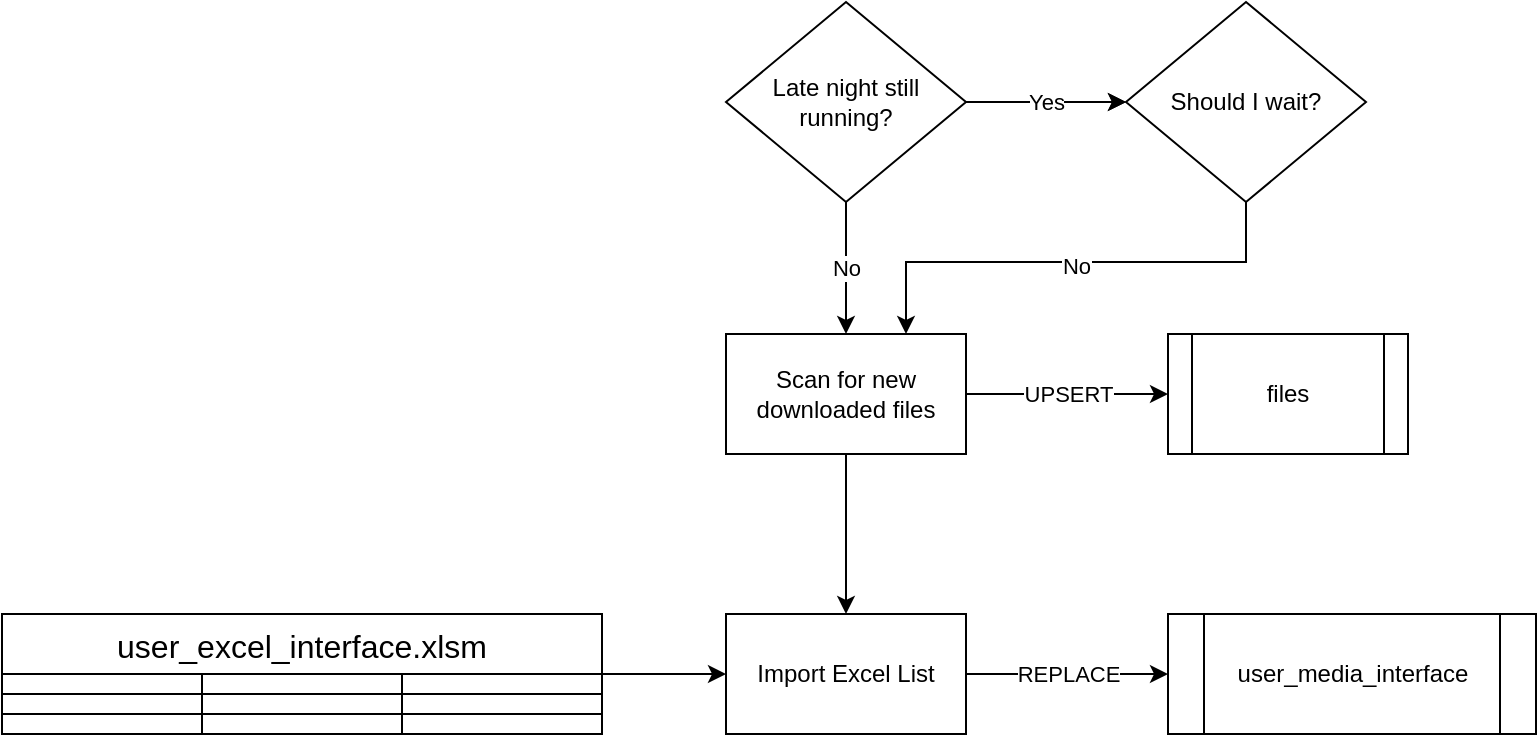 <mxfile version="22.1.2" type="device">
  <diagram id="vQOAEvg_pV3OeTKu6UQo" name="Early Morning">
    <mxGraphModel dx="2058" dy="1198" grid="1" gridSize="10" guides="1" tooltips="1" connect="1" arrows="1" fold="1" page="1" pageScale="1" pageWidth="850" pageHeight="1100" math="0" shadow="0">
      <root>
        <mxCell id="0" />
        <mxCell id="1" parent="0" />
        <mxCell id="pRlnWTaC3h9rh6URU6XM-3" value="" style="edgeStyle=orthogonalEdgeStyle;rounded=0;orthogonalLoop=1;jettySize=auto;html=1;" parent="1" source="pRlnWTaC3h9rh6URU6XM-1" target="pRlnWTaC3h9rh6URU6XM-2" edge="1">
          <mxGeometry relative="1" as="geometry" />
        </mxCell>
        <mxCell id="pRlnWTaC3h9rh6URU6XM-4" value="Yes" style="edgeStyle=orthogonalEdgeStyle;rounded=0;orthogonalLoop=1;jettySize=auto;html=1;" parent="1" source="pRlnWTaC3h9rh6URU6XM-1" target="pRlnWTaC3h9rh6URU6XM-2" edge="1">
          <mxGeometry relative="1" as="geometry" />
        </mxCell>
        <mxCell id="pRlnWTaC3h9rh6URU6XM-6" value="No" style="edgeStyle=orthogonalEdgeStyle;rounded=0;orthogonalLoop=1;jettySize=auto;html=1;" parent="1" source="pRlnWTaC3h9rh6URU6XM-1" target="pRlnWTaC3h9rh6URU6XM-5" edge="1">
          <mxGeometry relative="1" as="geometry" />
        </mxCell>
        <mxCell id="pRlnWTaC3h9rh6URU6XM-1" value="Late night still running?" style="rhombus;whiteSpace=wrap;html=1;" parent="1" vertex="1">
          <mxGeometry x="365" y="19" width="120" height="100" as="geometry" />
        </mxCell>
        <mxCell id="pRlnWTaC3h9rh6URU6XM-7" style="edgeStyle=orthogonalEdgeStyle;rounded=0;orthogonalLoop=1;jettySize=auto;html=1;exitX=0.5;exitY=1;exitDx=0;exitDy=0;entryX=0.75;entryY=0;entryDx=0;entryDy=0;" parent="1" source="pRlnWTaC3h9rh6URU6XM-2" target="pRlnWTaC3h9rh6URU6XM-5" edge="1">
          <mxGeometry relative="1" as="geometry">
            <mxPoint x="625" y="69" as="sourcePoint" />
            <mxPoint x="450" y="209" as="targetPoint" />
            <Array as="points">
              <mxPoint x="625" y="149" />
              <mxPoint x="455" y="149" />
            </Array>
          </mxGeometry>
        </mxCell>
        <mxCell id="pRlnWTaC3h9rh6URU6XM-8" value="No" style="edgeLabel;html=1;align=center;verticalAlign=middle;resizable=0;points=[];" parent="pRlnWTaC3h9rh6URU6XM-7" vertex="1" connectable="0">
          <mxGeometry x="-0.021" y="2" relative="1" as="geometry">
            <mxPoint as="offset" />
          </mxGeometry>
        </mxCell>
        <mxCell id="pRlnWTaC3h9rh6URU6XM-2" value="Should I wait?" style="rhombus;whiteSpace=wrap;html=1;" parent="1" vertex="1">
          <mxGeometry x="565" y="19" width="120" height="100" as="geometry" />
        </mxCell>
        <mxCell id="pRlnWTaC3h9rh6URU6XM-10" value="" style="edgeStyle=orthogonalEdgeStyle;rounded=0;orthogonalLoop=1;jettySize=auto;html=1;" parent="1" source="pRlnWTaC3h9rh6URU6XM-5" target="pRlnWTaC3h9rh6URU6XM-9" edge="1">
          <mxGeometry relative="1" as="geometry" />
        </mxCell>
        <mxCell id="pRlnWTaC3h9rh6URU6XM-12" value="UPSERT" style="edgeStyle=orthogonalEdgeStyle;rounded=0;orthogonalLoop=1;jettySize=auto;html=1;" parent="1" source="pRlnWTaC3h9rh6URU6XM-5" target="pRlnWTaC3h9rh6URU6XM-11" edge="1">
          <mxGeometry relative="1" as="geometry" />
        </mxCell>
        <mxCell id="pRlnWTaC3h9rh6URU6XM-5" value="Scan for new downloaded files" style="whiteSpace=wrap;html=1;" parent="1" vertex="1">
          <mxGeometry x="365" y="185" width="120" height="60" as="geometry" />
        </mxCell>
        <mxCell id="pRlnWTaC3h9rh6URU6XM-29" value="REPLACE" style="edgeStyle=orthogonalEdgeStyle;rounded=0;orthogonalLoop=1;jettySize=auto;html=1;entryX=0;entryY=0.5;entryDx=0;entryDy=0;" parent="1" source="pRlnWTaC3h9rh6URU6XM-9" target="pRlnWTaC3h9rh6URU6XM-28" edge="1">
          <mxGeometry x="0.01" relative="1" as="geometry">
            <mxPoint as="offset" />
          </mxGeometry>
        </mxCell>
        <mxCell id="pRlnWTaC3h9rh6URU6XM-9" value="Import Excel List" style="whiteSpace=wrap;html=1;" parent="1" vertex="1">
          <mxGeometry x="365" y="325" width="120" height="60" as="geometry" />
        </mxCell>
        <mxCell id="pRlnWTaC3h9rh6URU6XM-11" value="files" style="shape=process;whiteSpace=wrap;html=1;backgroundOutline=1;" parent="1" vertex="1">
          <mxGeometry x="586" y="185" width="120" height="60" as="geometry" />
        </mxCell>
        <mxCell id="pRlnWTaC3h9rh6URU6XM-27" style="edgeStyle=orthogonalEdgeStyle;rounded=0;orthogonalLoop=1;jettySize=auto;html=1;entryX=0;entryY=0.5;entryDx=0;entryDy=0;" parent="1" source="pRlnWTaC3h9rh6URU6XM-13" target="pRlnWTaC3h9rh6URU6XM-9" edge="1">
          <mxGeometry relative="1" as="geometry" />
        </mxCell>
        <mxCell id="pRlnWTaC3h9rh6URU6XM-13" value="user_excel_interface.xlsm" style="shape=table;startSize=30;container=1;collapsible=0;childLayout=tableLayout;strokeColor=default;fontSize=16;" parent="1" vertex="1">
          <mxGeometry x="3" y="325" width="300" height="60" as="geometry" />
        </mxCell>
        <mxCell id="pRlnWTaC3h9rh6URU6XM-14" value="" style="shape=tableRow;horizontal=0;startSize=0;swimlaneHead=0;swimlaneBody=0;strokeColor=inherit;top=0;left=0;bottom=0;right=0;collapsible=0;dropTarget=0;fillColor=none;points=[[0,0.5],[1,0.5]];portConstraint=eastwest;fontSize=16;" parent="pRlnWTaC3h9rh6URU6XM-13" vertex="1">
          <mxGeometry y="30" width="300" height="10" as="geometry" />
        </mxCell>
        <mxCell id="pRlnWTaC3h9rh6URU6XM-15" value="" style="shape=partialRectangle;html=1;whiteSpace=wrap;connectable=0;strokeColor=inherit;overflow=hidden;fillColor=none;top=0;left=0;bottom=0;right=0;pointerEvents=1;fontSize=16;" parent="pRlnWTaC3h9rh6URU6XM-14" vertex="1">
          <mxGeometry width="100" height="10" as="geometry">
            <mxRectangle width="100" height="10" as="alternateBounds" />
          </mxGeometry>
        </mxCell>
        <mxCell id="pRlnWTaC3h9rh6URU6XM-16" value="" style="shape=partialRectangle;html=1;whiteSpace=wrap;connectable=0;strokeColor=inherit;overflow=hidden;fillColor=none;top=0;left=0;bottom=0;right=0;pointerEvents=1;fontSize=16;" parent="pRlnWTaC3h9rh6URU6XM-14" vertex="1">
          <mxGeometry x="100" width="100" height="10" as="geometry">
            <mxRectangle width="100" height="10" as="alternateBounds" />
          </mxGeometry>
        </mxCell>
        <mxCell id="pRlnWTaC3h9rh6URU6XM-17" value="" style="shape=partialRectangle;html=1;whiteSpace=wrap;connectable=0;strokeColor=inherit;overflow=hidden;fillColor=none;top=0;left=0;bottom=0;right=0;pointerEvents=1;fontSize=16;" parent="pRlnWTaC3h9rh6URU6XM-14" vertex="1">
          <mxGeometry x="200" width="100" height="10" as="geometry">
            <mxRectangle width="100" height="10" as="alternateBounds" />
          </mxGeometry>
        </mxCell>
        <mxCell id="pRlnWTaC3h9rh6URU6XM-18" value="" style="shape=tableRow;horizontal=0;startSize=0;swimlaneHead=0;swimlaneBody=0;strokeColor=inherit;top=0;left=0;bottom=0;right=0;collapsible=0;dropTarget=0;fillColor=none;points=[[0,0.5],[1,0.5]];portConstraint=eastwest;fontSize=16;" parent="pRlnWTaC3h9rh6URU6XM-13" vertex="1">
          <mxGeometry y="40" width="300" height="10" as="geometry" />
        </mxCell>
        <mxCell id="pRlnWTaC3h9rh6URU6XM-19" value="" style="shape=partialRectangle;html=1;whiteSpace=wrap;connectable=0;strokeColor=inherit;overflow=hidden;fillColor=none;top=0;left=0;bottom=0;right=0;pointerEvents=1;fontSize=16;" parent="pRlnWTaC3h9rh6URU6XM-18" vertex="1">
          <mxGeometry width="100" height="10" as="geometry">
            <mxRectangle width="100" height="10" as="alternateBounds" />
          </mxGeometry>
        </mxCell>
        <mxCell id="pRlnWTaC3h9rh6URU6XM-20" value="" style="shape=partialRectangle;html=1;whiteSpace=wrap;connectable=0;strokeColor=inherit;overflow=hidden;fillColor=none;top=0;left=0;bottom=0;right=0;pointerEvents=1;fontSize=16;" parent="pRlnWTaC3h9rh6URU6XM-18" vertex="1">
          <mxGeometry x="100" width="100" height="10" as="geometry">
            <mxRectangle width="100" height="10" as="alternateBounds" />
          </mxGeometry>
        </mxCell>
        <mxCell id="pRlnWTaC3h9rh6URU6XM-21" value="" style="shape=partialRectangle;html=1;whiteSpace=wrap;connectable=0;strokeColor=inherit;overflow=hidden;fillColor=none;top=0;left=0;bottom=0;right=0;pointerEvents=1;fontSize=16;" parent="pRlnWTaC3h9rh6URU6XM-18" vertex="1">
          <mxGeometry x="200" width="100" height="10" as="geometry">
            <mxRectangle width="100" height="10" as="alternateBounds" />
          </mxGeometry>
        </mxCell>
        <mxCell id="pRlnWTaC3h9rh6URU6XM-22" value="" style="shape=tableRow;horizontal=0;startSize=0;swimlaneHead=0;swimlaneBody=0;strokeColor=inherit;top=0;left=0;bottom=0;right=0;collapsible=0;dropTarget=0;fillColor=none;points=[[0,0.5],[1,0.5]];portConstraint=eastwest;fontSize=16;" parent="pRlnWTaC3h9rh6URU6XM-13" vertex="1">
          <mxGeometry y="50" width="300" height="10" as="geometry" />
        </mxCell>
        <mxCell id="pRlnWTaC3h9rh6URU6XM-23" value="" style="shape=partialRectangle;html=1;whiteSpace=wrap;connectable=0;strokeColor=inherit;overflow=hidden;fillColor=none;top=0;left=0;bottom=0;right=0;pointerEvents=1;fontSize=16;" parent="pRlnWTaC3h9rh6URU6XM-22" vertex="1">
          <mxGeometry width="100" height="10" as="geometry">
            <mxRectangle width="100" height="10" as="alternateBounds" />
          </mxGeometry>
        </mxCell>
        <mxCell id="pRlnWTaC3h9rh6URU6XM-24" value="" style="shape=partialRectangle;html=1;whiteSpace=wrap;connectable=0;strokeColor=inherit;overflow=hidden;fillColor=none;top=0;left=0;bottom=0;right=0;pointerEvents=1;fontSize=16;" parent="pRlnWTaC3h9rh6URU6XM-22" vertex="1">
          <mxGeometry x="100" width="100" height="10" as="geometry">
            <mxRectangle width="100" height="10" as="alternateBounds" />
          </mxGeometry>
        </mxCell>
        <mxCell id="pRlnWTaC3h9rh6URU6XM-25" value="" style="shape=partialRectangle;html=1;whiteSpace=wrap;connectable=0;strokeColor=inherit;overflow=hidden;fillColor=none;top=0;left=0;bottom=0;right=0;pointerEvents=1;fontSize=16;" parent="pRlnWTaC3h9rh6URU6XM-22" vertex="1">
          <mxGeometry x="200" width="100" height="10" as="geometry">
            <mxRectangle width="100" height="10" as="alternateBounds" />
          </mxGeometry>
        </mxCell>
        <mxCell id="pRlnWTaC3h9rh6URU6XM-28" value="user_media_interface" style="shape=process;whiteSpace=wrap;html=1;backgroundOutline=1;" parent="1" vertex="1">
          <mxGeometry x="586" y="325" width="184" height="60" as="geometry" />
        </mxCell>
      </root>
    </mxGraphModel>
  </diagram>
</mxfile>
